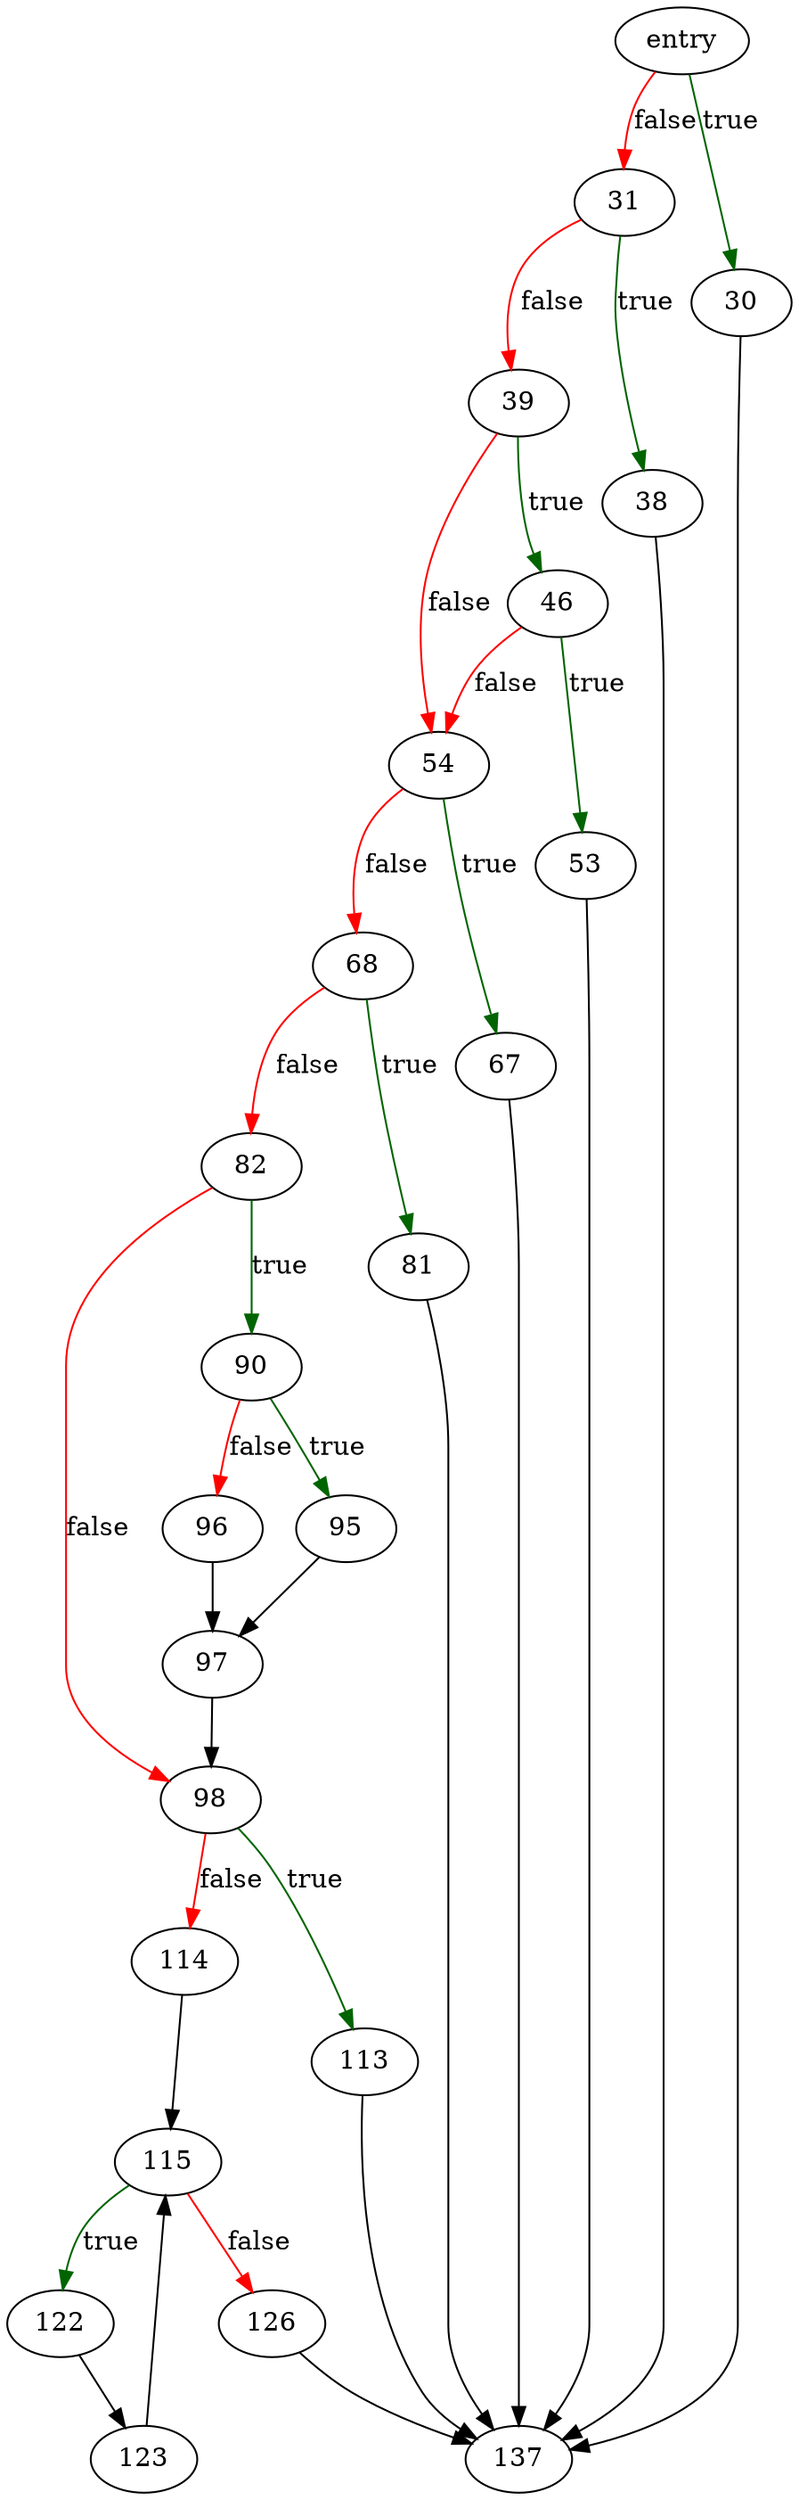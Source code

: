digraph "whereCombineDisjuncts" {
	// Node definitions.
	4 [label=entry];
	30;
	31;
	38;
	39;
	46;
	53;
	54;
	67;
	68;
	81;
	82;
	90;
	95;
	96;
	97;
	98;
	113;
	114;
	115;
	122;
	123;
	126;
	137;

	// Edge definitions.
	4 -> 30 [
		color=darkgreen
		label=true
	];
	4 -> 31 [
		color=red
		label=false
	];
	30 -> 137;
	31 -> 38 [
		color=darkgreen
		label=true
	];
	31 -> 39 [
		color=red
		label=false
	];
	38 -> 137;
	39 -> 46 [
		color=darkgreen
		label=true
	];
	39 -> 54 [
		color=red
		label=false
	];
	46 -> 53 [
		color=darkgreen
		label=true
	];
	46 -> 54 [
		color=red
		label=false
	];
	53 -> 137;
	54 -> 67 [
		color=darkgreen
		label=true
	];
	54 -> 68 [
		color=red
		label=false
	];
	67 -> 137;
	68 -> 81 [
		color=darkgreen
		label=true
	];
	68 -> 82 [
		color=red
		label=false
	];
	81 -> 137;
	82 -> 90 [
		color=darkgreen
		label=true
	];
	82 -> 98 [
		color=red
		label=false
	];
	90 -> 95 [
		color=darkgreen
		label=true
	];
	90 -> 96 [
		color=red
		label=false
	];
	95 -> 97;
	96 -> 97;
	97 -> 98;
	98 -> 113 [
		color=darkgreen
		label=true
	];
	98 -> 114 [
		color=red
		label=false
	];
	113 -> 137;
	114 -> 115;
	115 -> 122 [
		color=darkgreen
		label=true
	];
	115 -> 126 [
		color=red
		label=false
	];
	122 -> 123;
	123 -> 115;
	126 -> 137;
}